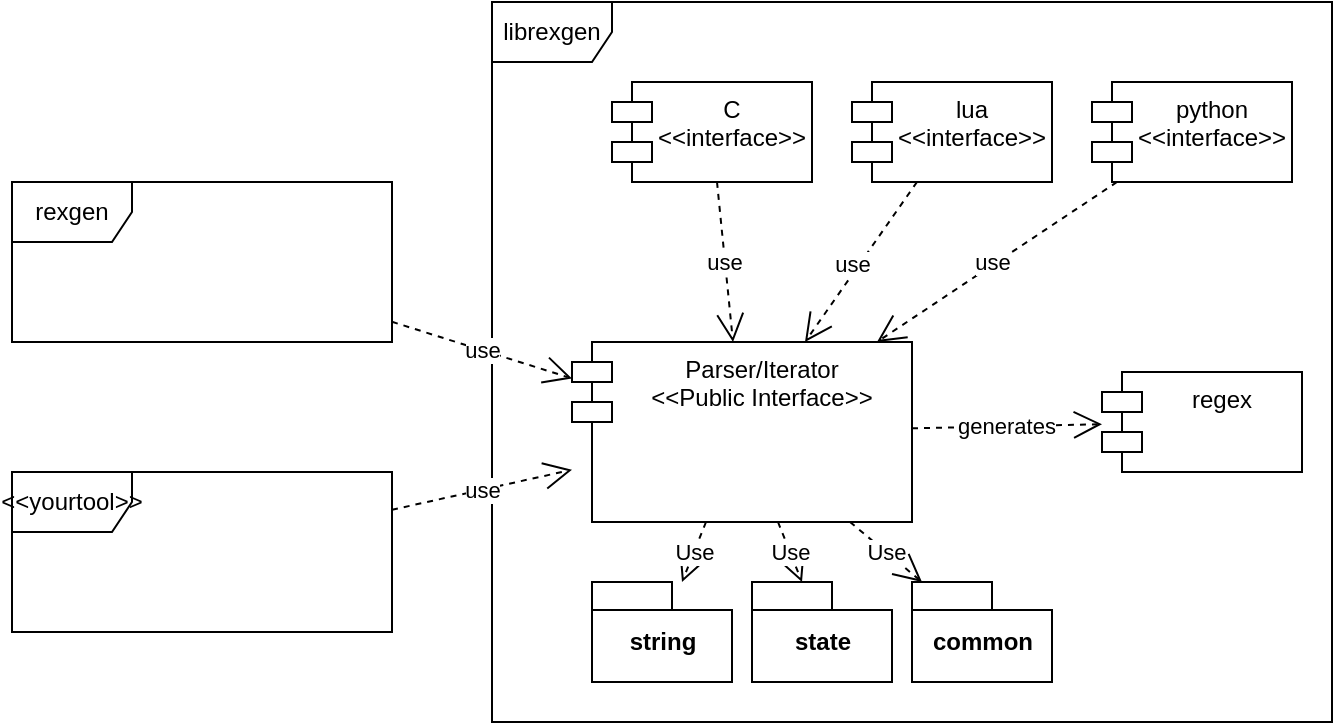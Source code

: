 <mxfile version="15.8.4" type="device"><diagram id="xV3KyGe8e6PPIbpuiPxw" name="Seite-1"><mxGraphModel dx="1092" dy="808" grid="1" gridSize="10" guides="1" tooltips="1" connect="1" arrows="1" fold="1" page="1" pageScale="1" pageWidth="1169" pageHeight="827" math="0" shadow="0"><root><mxCell id="0"/><mxCell id="1" parent="0"/><mxCell id="B6G8z5Kn0vvtjSZHucqu-1" value="rexgen" style="shape=umlFrame;whiteSpace=wrap;html=1;" vertex="1" parent="1"><mxGeometry x="40" y="250" width="190" height="80" as="geometry"/></mxCell><mxCell id="B6G8z5Kn0vvtjSZHucqu-2" value="librexgen" style="shape=umlFrame;whiteSpace=wrap;html=1;" vertex="1" parent="1"><mxGeometry x="280" y="160" width="420" height="360" as="geometry"/></mxCell><mxCell id="B6G8z5Kn0vvtjSZHucqu-3" value="&amp;lt;&amp;lt;yourtool&amp;gt;&amp;gt;" style="shape=umlFrame;whiteSpace=wrap;html=1;" vertex="1" parent="1"><mxGeometry x="40" y="395" width="190" height="80" as="geometry"/></mxCell><mxCell id="B6G8z5Kn0vvtjSZHucqu-4" value="Parser/Iterator&#10;&lt;&lt;Public Interface&gt;&gt;" style="shape=module;align=left;spacingLeft=20;align=center;verticalAlign=top;" vertex="1" parent="1"><mxGeometry x="320" y="330" width="170" height="90" as="geometry"/></mxCell><mxCell id="B6G8z5Kn0vvtjSZHucqu-6" value="regex" style="shape=module;align=left;spacingLeft=20;align=center;verticalAlign=top;" vertex="1" parent="1"><mxGeometry x="585" y="345" width="100" height="50" as="geometry"/></mxCell><mxCell id="B6G8z5Kn0vvtjSZHucqu-7" value="use" style="endArrow=open;endSize=12;dashed=1;html=1;rounded=0;" edge="1" parent="1" source="B6G8z5Kn0vvtjSZHucqu-1" target="B6G8z5Kn0vvtjSZHucqu-4"><mxGeometry width="160" relative="1" as="geometry"><mxPoint x="270" y="550" as="sourcePoint"/><mxPoint x="430" y="550" as="targetPoint"/></mxGeometry></mxCell><mxCell id="B6G8z5Kn0vvtjSZHucqu-8" value="&lt;span style=&quot;color: rgb(0 , 0 , 0) ; font-family: &amp;#34;helvetica&amp;#34; ; font-size: 11px ; font-style: normal ; font-weight: 400 ; letter-spacing: normal ; text-align: center ; text-indent: 0px ; text-transform: none ; word-spacing: 0px ; background-color: rgb(255 , 255 , 255) ; display: inline ; float: none&quot;&gt;use&lt;/span&gt;" style="endArrow=open;endSize=12;dashed=1;html=1;rounded=0;" edge="1" parent="1" source="B6G8z5Kn0vvtjSZHucqu-3" target="B6G8z5Kn0vvtjSZHucqu-4"><mxGeometry width="160" relative="1" as="geometry"><mxPoint x="280" y="560" as="sourcePoint"/><mxPoint x="440" y="560" as="targetPoint"/></mxGeometry></mxCell><mxCell id="B6G8z5Kn0vvtjSZHucqu-9" value="generates" style="endArrow=open;endSize=12;dashed=1;html=1;rounded=0;" edge="1" parent="1" source="B6G8z5Kn0vvtjSZHucqu-4" target="B6G8z5Kn0vvtjSZHucqu-6"><mxGeometry width="160" relative="1" as="geometry"><mxPoint x="290" y="680" as="sourcePoint"/><mxPoint x="450" y="680" as="targetPoint"/></mxGeometry></mxCell><mxCell id="B6G8z5Kn0vvtjSZHucqu-11" value="python&#10;&lt;&lt;interface&gt;&gt;" style="shape=module;align=left;spacingLeft=20;align=center;verticalAlign=top;" vertex="1" parent="1"><mxGeometry x="580" y="200" width="100" height="50" as="geometry"/></mxCell><mxCell id="B6G8z5Kn0vvtjSZHucqu-14" value="lua&#10;&lt;&lt;interface&gt;&gt;" style="shape=module;align=left;spacingLeft=20;align=center;verticalAlign=top;" vertex="1" parent="1"><mxGeometry x="460" y="200" width="100" height="50" as="geometry"/></mxCell><mxCell id="B6G8z5Kn0vvtjSZHucqu-15" value="C&#10;&lt;&lt;interface&gt;&gt;" style="shape=module;align=left;spacingLeft=20;align=center;verticalAlign=top;" vertex="1" parent="1"><mxGeometry x="340" y="200" width="100" height="50" as="geometry"/></mxCell><mxCell id="B6G8z5Kn0vvtjSZHucqu-16" value="&lt;span style=&quot;color: rgb(0 , 0 , 0) ; font-family: &amp;#34;helvetica&amp;#34; ; font-size: 11px ; font-style: normal ; font-weight: 400 ; letter-spacing: normal ; text-align: center ; text-indent: 0px ; text-transform: none ; word-spacing: 0px ; background-color: rgb(255 , 255 , 255) ; display: inline ; float: none&quot;&gt;use&lt;/span&gt;" style="endArrow=open;endSize=12;dashed=1;html=1;rounded=0;" edge="1" parent="1" source="B6G8z5Kn0vvtjSZHucqu-15" target="B6G8z5Kn0vvtjSZHucqu-4"><mxGeometry width="160" relative="1" as="geometry"><mxPoint x="224.194" y="250" as="sourcePoint"/><mxPoint x="346.129" y="340" as="targetPoint"/></mxGeometry></mxCell><mxCell id="B6G8z5Kn0vvtjSZHucqu-19" value="&lt;span style=&quot;color: rgb(0 , 0 , 0) ; font-family: &amp;#34;helvetica&amp;#34; ; font-size: 11px ; font-style: normal ; font-weight: 400 ; letter-spacing: normal ; text-align: center ; text-indent: 0px ; text-transform: none ; word-spacing: 0px ; background-color: rgb(255 , 255 , 255) ; display: inline ; float: none&quot;&gt;use&lt;/span&gt;" style="endArrow=open;endSize=12;dashed=1;html=1;rounded=0;" edge="1" parent="1" source="B6G8z5Kn0vvtjSZHucqu-14" target="B6G8z5Kn0vvtjSZHucqu-4"><mxGeometry x="0.053" y="-4" width="160" relative="1" as="geometry"><mxPoint x="220" y="365" as="sourcePoint"/><mxPoint x="330" y="365" as="targetPoint"/><mxPoint y="1" as="offset"/></mxGeometry></mxCell><mxCell id="B6G8z5Kn0vvtjSZHucqu-20" value="&lt;span style=&quot;color: rgb(0 , 0 , 0) ; font-family: &amp;#34;helvetica&amp;#34; ; font-size: 11px ; font-style: normal ; font-weight: 400 ; letter-spacing: normal ; text-align: center ; text-indent: 0px ; text-transform: none ; word-spacing: 0px ; background-color: rgb(255 , 255 , 255) ; display: inline ; float: none&quot;&gt;use&lt;/span&gt;" style="endArrow=open;endSize=12;dashed=1;html=1;rounded=0;" edge="1" parent="1" source="B6G8z5Kn0vvtjSZHucqu-11" target="B6G8z5Kn0vvtjSZHucqu-4"><mxGeometry x="0.029" y="-1" width="160" relative="1" as="geometry"><mxPoint x="230" y="375" as="sourcePoint"/><mxPoint x="340" y="375" as="targetPoint"/><mxPoint as="offset"/></mxGeometry></mxCell><mxCell id="B6G8z5Kn0vvtjSZHucqu-21" value="string" style="shape=folder;fontStyle=1;spacingTop=10;tabWidth=40;tabHeight=14;tabPosition=left;html=1;" vertex="1" parent="1"><mxGeometry x="330" y="450" width="70" height="50" as="geometry"/></mxCell><mxCell id="B6G8z5Kn0vvtjSZHucqu-22" value="state" style="shape=folder;fontStyle=1;spacingTop=10;tabWidth=40;tabHeight=14;tabPosition=left;html=1;" vertex="1" parent="1"><mxGeometry x="410" y="450" width="70" height="50" as="geometry"/></mxCell><mxCell id="B6G8z5Kn0vvtjSZHucqu-23" value="common" style="shape=folder;fontStyle=1;spacingTop=10;tabWidth=40;tabHeight=14;tabPosition=left;html=1;" vertex="1" parent="1"><mxGeometry x="490" y="450" width="70" height="50" as="geometry"/></mxCell><mxCell id="B6G8z5Kn0vvtjSZHucqu-24" value="Use" style="endArrow=open;endSize=12;dashed=1;html=1;rounded=0;" edge="1" parent="1" source="B6G8z5Kn0vvtjSZHucqu-4" target="B6G8z5Kn0vvtjSZHucqu-21"><mxGeometry width="160" relative="1" as="geometry"><mxPoint x="330" y="660" as="sourcePoint"/><mxPoint x="490" y="660" as="targetPoint"/></mxGeometry></mxCell><mxCell id="B6G8z5Kn0vvtjSZHucqu-25" value="Use" style="endArrow=open;endSize=12;dashed=1;html=1;rounded=0;" edge="1" parent="1" source="B6G8z5Kn0vvtjSZHucqu-4" target="B6G8z5Kn0vvtjSZHucqu-22"><mxGeometry width="160" relative="1" as="geometry"><mxPoint x="340" y="670" as="sourcePoint"/><mxPoint x="500" y="670" as="targetPoint"/></mxGeometry></mxCell><mxCell id="B6G8z5Kn0vvtjSZHucqu-26" value="Use" style="endArrow=open;endSize=12;dashed=1;html=1;rounded=0;" edge="1" parent="1" source="B6G8z5Kn0vvtjSZHucqu-4" target="B6G8z5Kn0vvtjSZHucqu-23"><mxGeometry width="160" relative="1" as="geometry"><mxPoint x="350" y="680" as="sourcePoint"/><mxPoint x="510" y="680" as="targetPoint"/></mxGeometry></mxCell></root></mxGraphModel></diagram></mxfile>